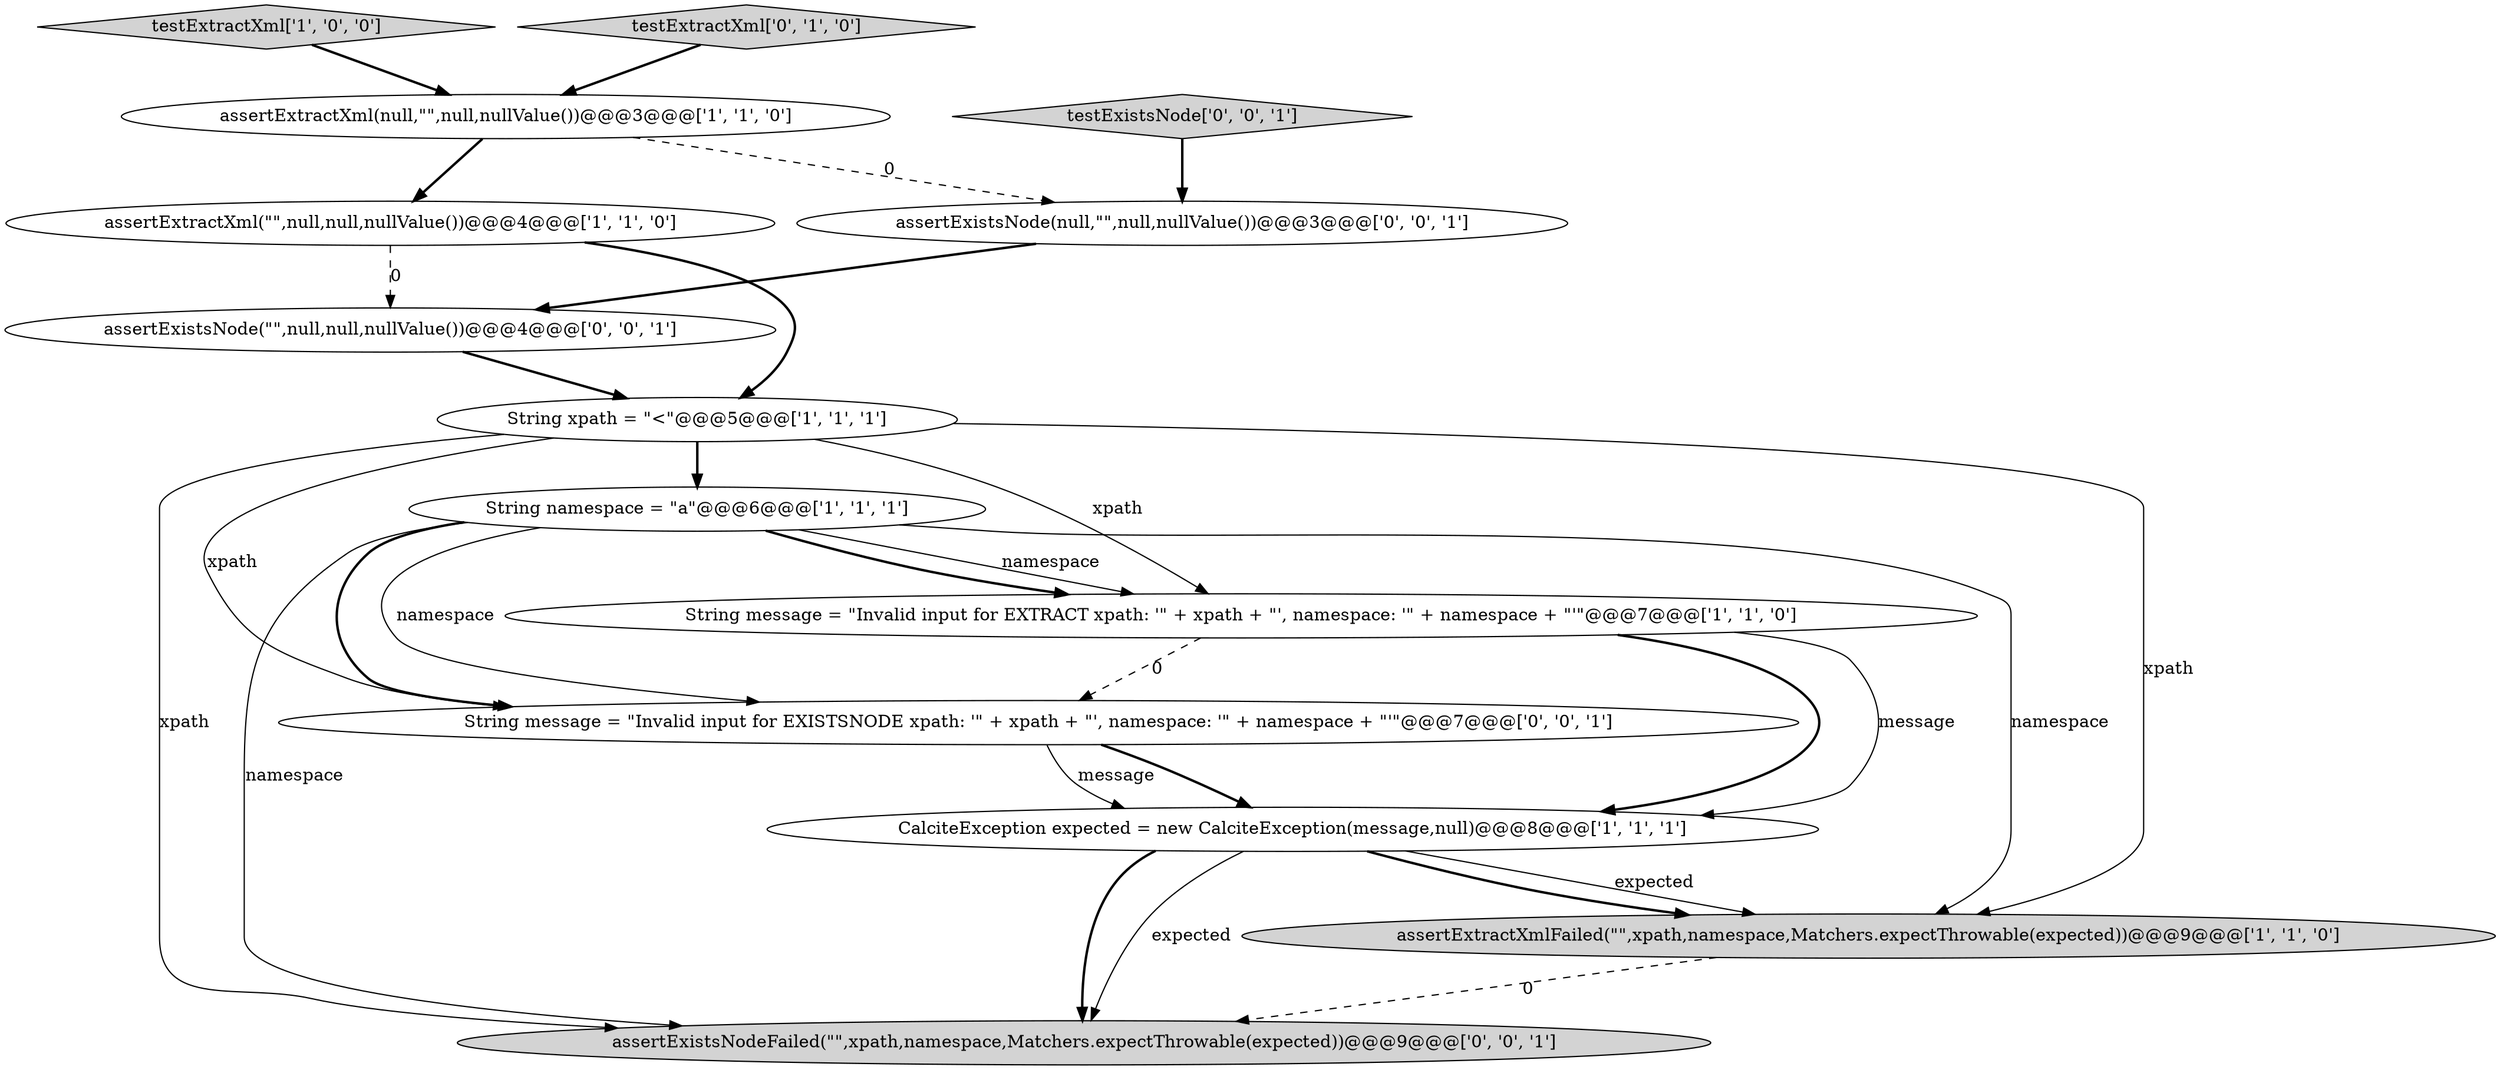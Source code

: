 digraph {
6 [style = filled, label = "CalciteException expected = new CalciteException(message,null)@@@8@@@['1', '1', '1']", fillcolor = white, shape = ellipse image = "AAA0AAABBB1BBB"];
7 [style = filled, label = "assertExtractXml(null,\"\",null,nullValue())@@@3@@@['1', '1', '0']", fillcolor = white, shape = ellipse image = "AAA0AAABBB1BBB"];
13 [style = filled, label = "assertExistsNodeFailed(\"\",xpath,namespace,Matchers.expectThrowable(expected))@@@9@@@['0', '0', '1']", fillcolor = lightgray, shape = ellipse image = "AAA0AAABBB3BBB"];
5 [style = filled, label = "testExtractXml['1', '0', '0']", fillcolor = lightgray, shape = diamond image = "AAA0AAABBB1BBB"];
10 [style = filled, label = "testExistsNode['0', '0', '1']", fillcolor = lightgray, shape = diamond image = "AAA0AAABBB3BBB"];
4 [style = filled, label = "String namespace = \"a\"@@@6@@@['1', '1', '1']", fillcolor = white, shape = ellipse image = "AAA0AAABBB1BBB"];
0 [style = filled, label = "String message = \"Invalid input for EXTRACT xpath: '\" + xpath + \"', namespace: '\" + namespace + \"'\"@@@7@@@['1', '1', '0']", fillcolor = white, shape = ellipse image = "AAA0AAABBB1BBB"];
8 [style = filled, label = "testExtractXml['0', '1', '0']", fillcolor = lightgray, shape = diamond image = "AAA0AAABBB2BBB"];
12 [style = filled, label = "assertExistsNode(null,\"\",null,nullValue())@@@3@@@['0', '0', '1']", fillcolor = white, shape = ellipse image = "AAA0AAABBB3BBB"];
11 [style = filled, label = "assertExistsNode(\"\",null,null,nullValue())@@@4@@@['0', '0', '1']", fillcolor = white, shape = ellipse image = "AAA0AAABBB3BBB"];
2 [style = filled, label = "assertExtractXml(\"\",null,null,nullValue())@@@4@@@['1', '1', '0']", fillcolor = white, shape = ellipse image = "AAA0AAABBB1BBB"];
1 [style = filled, label = "assertExtractXmlFailed(\"\",xpath,namespace,Matchers.expectThrowable(expected))@@@9@@@['1', '1', '0']", fillcolor = lightgray, shape = ellipse image = "AAA0AAABBB1BBB"];
9 [style = filled, label = "String message = \"Invalid input for EXISTSNODE xpath: '\" + xpath + \"', namespace: '\" + namespace + \"'\"@@@7@@@['0', '0', '1']", fillcolor = white, shape = ellipse image = "AAA0AAABBB3BBB"];
3 [style = filled, label = "String xpath = \"<\"@@@5@@@['1', '1', '1']", fillcolor = white, shape = ellipse image = "AAA0AAABBB1BBB"];
0->6 [style = solid, label="message"];
4->9 [style = bold, label=""];
6->1 [style = solid, label="expected"];
4->13 [style = solid, label="namespace"];
0->6 [style = bold, label=""];
2->3 [style = bold, label=""];
12->11 [style = bold, label=""];
3->13 [style = solid, label="xpath"];
4->0 [style = solid, label="namespace"];
3->4 [style = bold, label=""];
8->7 [style = bold, label=""];
9->6 [style = bold, label=""];
4->0 [style = bold, label=""];
1->13 [style = dashed, label="0"];
6->1 [style = bold, label=""];
11->3 [style = bold, label=""];
10->12 [style = bold, label=""];
7->2 [style = bold, label=""];
4->9 [style = solid, label="namespace"];
6->13 [style = bold, label=""];
3->9 [style = solid, label="xpath"];
4->1 [style = solid, label="namespace"];
7->12 [style = dashed, label="0"];
9->6 [style = solid, label="message"];
5->7 [style = bold, label=""];
2->11 [style = dashed, label="0"];
3->1 [style = solid, label="xpath"];
0->9 [style = dashed, label="0"];
6->13 [style = solid, label="expected"];
3->0 [style = solid, label="xpath"];
}
